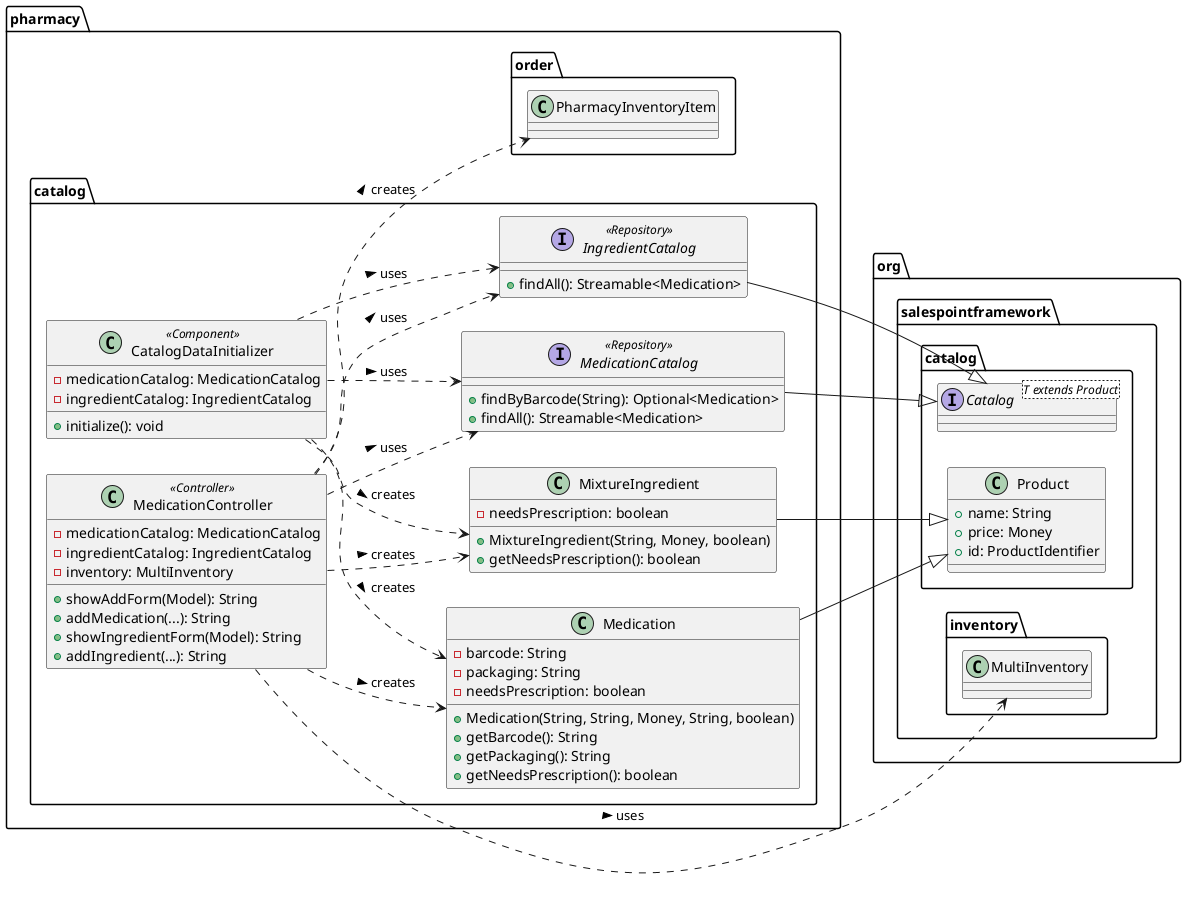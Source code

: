 @startuml catalog
left to right direction
package pharmacy.catalog {
    class Medication {
        - barcode: String
        - packaging: String
        - needsPrescription: boolean
        + Medication(String, String, Money, String, boolean)
        + getBarcode(): String
        + getPackaging(): String
        + getNeedsPrescription(): boolean
    }

    interface MedicationCatalog <<Repository>> {
         + findByBarcode(String): Optional<Medication>
         + findAll(): Streamable<Medication>

    }

    class MixtureIngredient {
        - needsPrescription: boolean
        + MixtureIngredient(String, Money, boolean)
        + getNeedsPrescription(): boolean
    }

    interface IngredientCatalog <<Repository>> {
         + findAll(): Streamable<Medication>

    }

    class CatalogDataInitializer <<Component>> {
        - medicationCatalog: MedicationCatalog
        - ingredientCatalog: IngredientCatalog
        + initialize(): void
    }
       class MedicationController <<Controller>> {
            - medicationCatalog: MedicationCatalog
            - ingredientCatalog: IngredientCatalog
            - inventory: MultiInventory
            + showAddForm(Model): String
            + addMedication(...): String
            + showIngredientForm(Model): String
            + addIngredient(...): String
        }

}

package org.salespointframework.catalog {
    class Product {
     + name: String
     + price: Money
     + id: ProductIdentifier
    }
    interface Catalog<T extends Product>
}


pharmacy.catalog.Medication --|> org.salespointframework.catalog.Product
pharmacy.catalog.MedicationCatalog --|> org.salespointframework.catalog.Catalog
pharmacy.catalog.MixtureIngredient --|> org.salespointframework.catalog.Product
pharmacy.catalog.IngredientCatalog --|> org.salespointframework.catalog.Catalog

pharmacy.catalog.MedicationController ..> pharmacy.catalog.MedicationCatalog : uses >
pharmacy.catalog.MedicationController ..> pharmacy.catalog.IngredientCatalog : uses >
pharmacy.catalog.MedicationController ..> org.salespointframework.inventory.MultiInventory : uses >
pharmacy.catalog.MedicationController ..> pharmacy.catalog.Medication : creates >
pharmacy.catalog.MedicationController ..> pharmacy.catalog.MixtureIngredient : creates >
pharmacy.catalog.MedicationController ..> pharmacy.order.PharmacyInventoryItem : creates >

pharmacy.catalog.CatalogDataInitializer ..> pharmacy.catalog.MedicationCatalog : uses >
pharmacy.catalog.CatalogDataInitializer ..> pharmacy.catalog.Medication : creates >
pharmacy.catalog.CatalogDataInitializer ..> pharmacy.catalog.IngredientCatalog : uses >
pharmacy.catalog.CatalogDataInitializer ..> pharmacy.catalog.MixtureIngredient : creates >

@enduml
